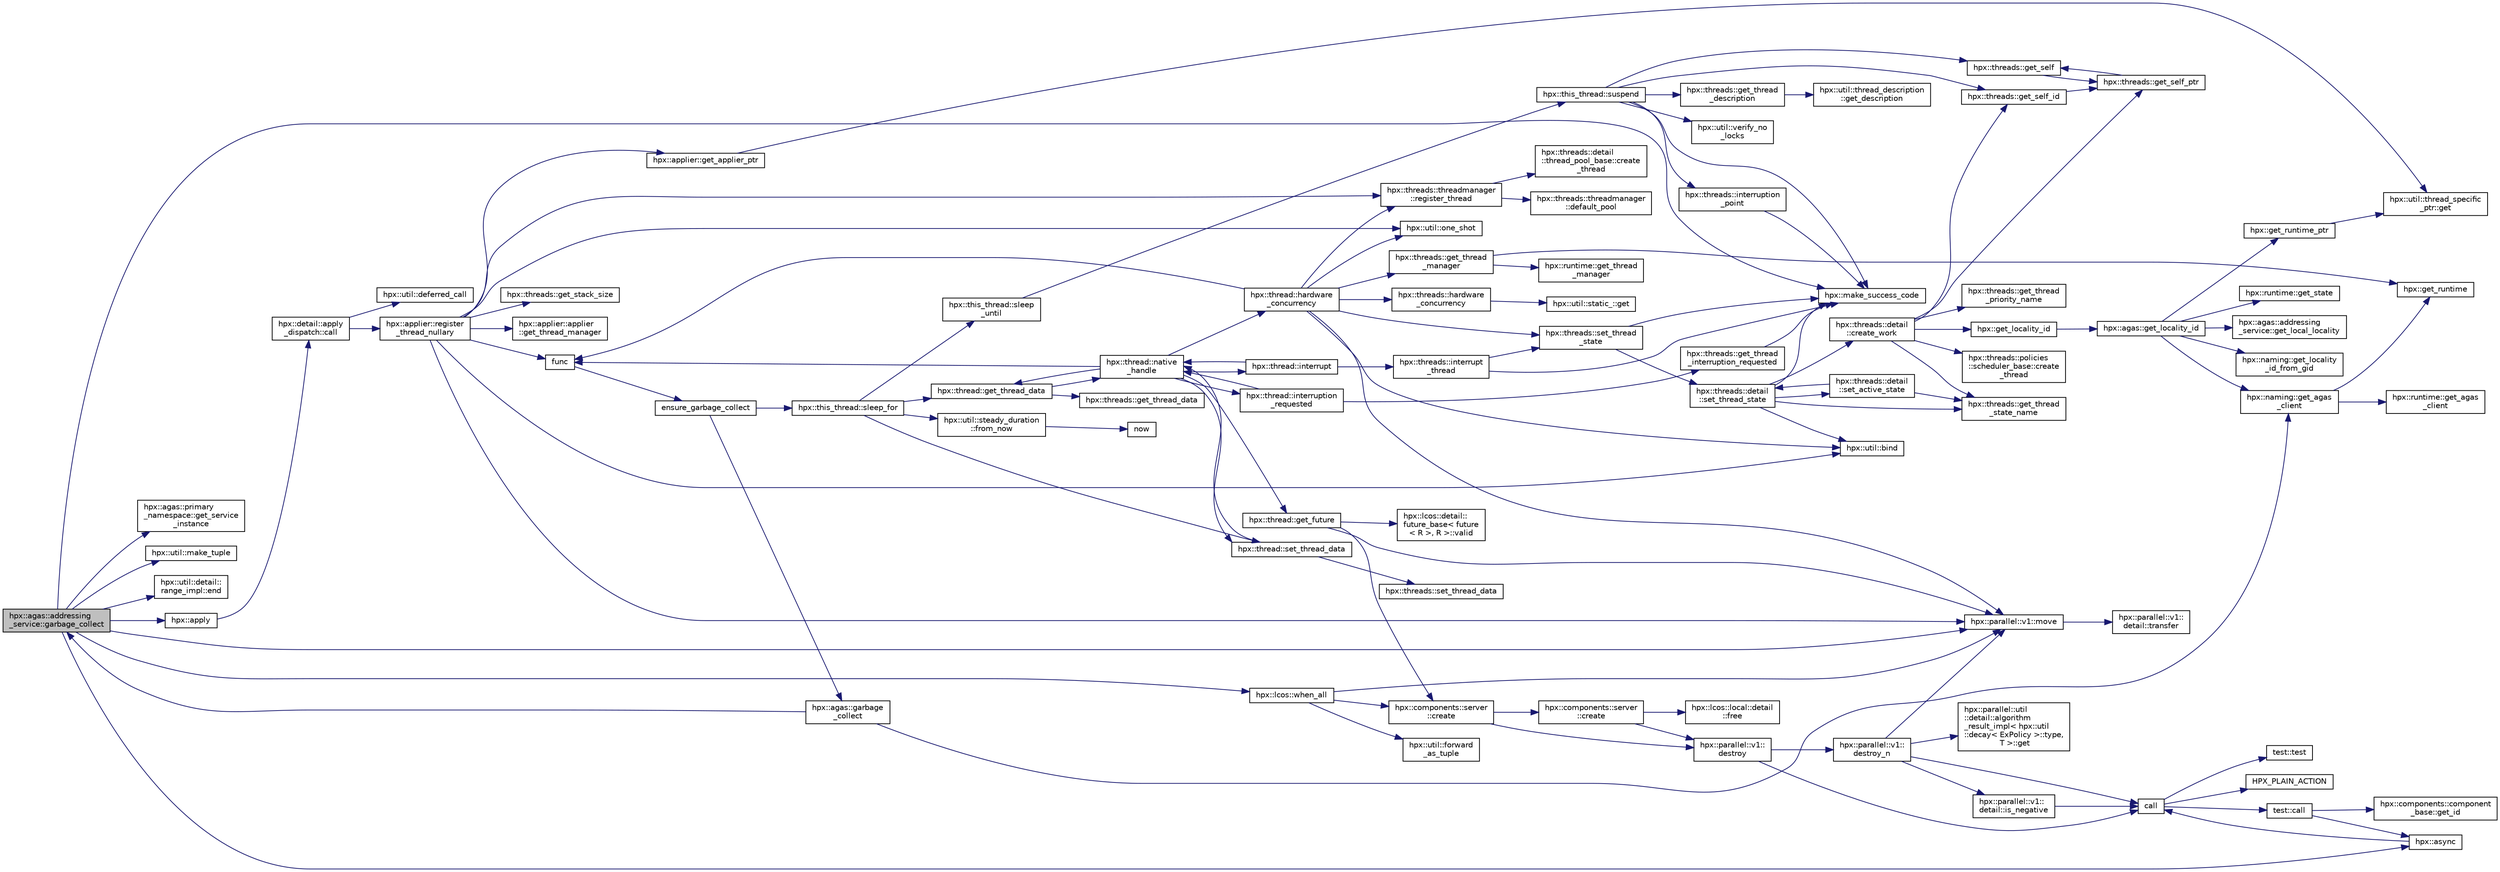 digraph "hpx::agas::addressing_service::garbage_collect"
{
  edge [fontname="Helvetica",fontsize="10",labelfontname="Helvetica",labelfontsize="10"];
  node [fontname="Helvetica",fontsize="10",shape=record];
  rankdir="LR";
  Node788 [label="hpx::agas::addressing\l_service::garbage_collect",height=0.2,width=0.4,color="black", fillcolor="grey75", style="filled", fontcolor="black"];
  Node788 -> Node789 [color="midnightblue",fontsize="10",style="solid",fontname="Helvetica"];
  Node789 [label="hpx::make_success_code",height=0.2,width=0.4,color="black", fillcolor="white", style="filled",URL="$d8/d83/namespacehpx.html#a0e8512a8f49e2a6c8185061181419d8f",tooltip="Returns error_code(hpx::success, \"success\", mode). "];
  Node788 -> Node790 [color="midnightblue",fontsize="10",style="solid",fontname="Helvetica"];
  Node790 [label="hpx::agas::primary\l_namespace::get_service\l_instance",height=0.2,width=0.4,color="black", fillcolor="white", style="filled",URL="$d1/d43/structhpx_1_1agas_1_1primary__namespace.html#a7630ff0f30ff8c23b13b4672c5350e2e"];
  Node788 -> Node791 [color="midnightblue",fontsize="10",style="solid",fontname="Helvetica"];
  Node791 [label="hpx::util::make_tuple",height=0.2,width=0.4,color="black", fillcolor="white", style="filled",URL="$df/dad/namespacehpx_1_1util.html#a06fa74211a987d208e013f400a9f5328"];
  Node788 -> Node792 [color="midnightblue",fontsize="10",style="solid",fontname="Helvetica"];
  Node792 [label="hpx::util::detail::\lrange_impl::end",height=0.2,width=0.4,color="black", fillcolor="white", style="filled",URL="$d4/d4a/namespacehpx_1_1util_1_1detail_1_1range__impl.html#afb2ea48b0902f52ee4d8b764807b4316"];
  Node788 -> Node793 [color="midnightblue",fontsize="10",style="solid",fontname="Helvetica"];
  Node793 [label="hpx::apply",height=0.2,width=0.4,color="black", fillcolor="white", style="filled",URL="$d8/d83/namespacehpx.html#aa87762f0db0731d385f3fdfdb25d59fc"];
  Node793 -> Node794 [color="midnightblue",fontsize="10",style="solid",fontname="Helvetica"];
  Node794 [label="hpx::detail::apply\l_dispatch::call",height=0.2,width=0.4,color="black", fillcolor="white", style="filled",URL="$db/de8/structhpx_1_1detail_1_1apply__dispatch.html#a0755fab16d281e74bcff0f8045be9459"];
  Node794 -> Node795 [color="midnightblue",fontsize="10",style="solid",fontname="Helvetica"];
  Node795 [label="hpx::applier::register\l_thread_nullary",height=0.2,width=0.4,color="black", fillcolor="white", style="filled",URL="$d8/dcb/namespacehpx_1_1applier.html#a401cd1145927e58d74d1eb52aaccd936"];
  Node795 -> Node796 [color="midnightblue",fontsize="10",style="solid",fontname="Helvetica"];
  Node796 [label="hpx::applier::get_applier_ptr",height=0.2,width=0.4,color="black", fillcolor="white", style="filled",URL="$d8/dcb/namespacehpx_1_1applier.html#a617483cf2b77ad3a0aa428ade7b35299"];
  Node796 -> Node797 [color="midnightblue",fontsize="10",style="solid",fontname="Helvetica"];
  Node797 [label="hpx::util::thread_specific\l_ptr::get",height=0.2,width=0.4,color="black", fillcolor="white", style="filled",URL="$d4/d4c/structhpx_1_1util_1_1thread__specific__ptr.html#a3b27d8520710478aa41d1f74206bdba9"];
  Node795 -> Node798 [color="midnightblue",fontsize="10",style="solid",fontname="Helvetica"];
  Node798 [label="func",height=0.2,width=0.4,color="black", fillcolor="white", style="filled",URL="$d8/dfd/id__type__ref__counting__1032_8cpp.html#ab811b86ea5107ffb3351fcaa29d2c652"];
  Node798 -> Node799 [color="midnightblue",fontsize="10",style="solid",fontname="Helvetica"];
  Node799 [label="ensure_garbage_collect",height=0.2,width=0.4,color="black", fillcolor="white", style="filled",URL="$d8/dfd/id__type__ref__counting__1032_8cpp.html#a5264b94bf7c262ac0e521fb290d476d5"];
  Node799 -> Node800 [color="midnightblue",fontsize="10",style="solid",fontname="Helvetica"];
  Node800 [label="hpx::this_thread::sleep_for",height=0.2,width=0.4,color="black", fillcolor="white", style="filled",URL="$d9/d52/namespacehpx_1_1this__thread.html#afc042a5a5fa52eef2d1d177a343435cf"];
  Node800 -> Node801 [color="midnightblue",fontsize="10",style="solid",fontname="Helvetica"];
  Node801 [label="hpx::this_thread::sleep\l_until",height=0.2,width=0.4,color="black", fillcolor="white", style="filled",URL="$d9/d52/namespacehpx_1_1this__thread.html#ae12a853980115b23ff0ab8ca06622658"];
  Node801 -> Node802 [color="midnightblue",fontsize="10",style="solid",fontname="Helvetica"];
  Node802 [label="hpx::this_thread::suspend",height=0.2,width=0.4,color="black", fillcolor="white", style="filled",URL="$d9/d52/namespacehpx_1_1this__thread.html#aca220026fb3014c0881d129fe31c0073"];
  Node802 -> Node803 [color="midnightblue",fontsize="10",style="solid",fontname="Helvetica"];
  Node803 [label="hpx::threads::get_self",height=0.2,width=0.4,color="black", fillcolor="white", style="filled",URL="$d7/d28/namespacehpx_1_1threads.html#a07daf4d6d29233f20d66d41ab7b5b8e8"];
  Node803 -> Node804 [color="midnightblue",fontsize="10",style="solid",fontname="Helvetica"];
  Node804 [label="hpx::threads::get_self_ptr",height=0.2,width=0.4,color="black", fillcolor="white", style="filled",URL="$d7/d28/namespacehpx_1_1threads.html#a22877ae347ad884cde3a51397dad6c53"];
  Node804 -> Node803 [color="midnightblue",fontsize="10",style="solid",fontname="Helvetica"];
  Node802 -> Node805 [color="midnightblue",fontsize="10",style="solid",fontname="Helvetica"];
  Node805 [label="hpx::threads::get_self_id",height=0.2,width=0.4,color="black", fillcolor="white", style="filled",URL="$d7/d28/namespacehpx_1_1threads.html#afafe0f900b9fac3d4ed3c747625c1cfe"];
  Node805 -> Node804 [color="midnightblue",fontsize="10",style="solid",fontname="Helvetica"];
  Node802 -> Node806 [color="midnightblue",fontsize="10",style="solid",fontname="Helvetica"];
  Node806 [label="hpx::threads::interruption\l_point",height=0.2,width=0.4,color="black", fillcolor="white", style="filled",URL="$d7/d28/namespacehpx_1_1threads.html#ada6ec56a12b050707311d8c628089059"];
  Node806 -> Node789 [color="midnightblue",fontsize="10",style="solid",fontname="Helvetica"];
  Node802 -> Node807 [color="midnightblue",fontsize="10",style="solid",fontname="Helvetica"];
  Node807 [label="hpx::util::verify_no\l_locks",height=0.2,width=0.4,color="black", fillcolor="white", style="filled",URL="$df/dad/namespacehpx_1_1util.html#ae0e1837ee6f09b79b26c2e788d2e9fc9"];
  Node802 -> Node808 [color="midnightblue",fontsize="10",style="solid",fontname="Helvetica"];
  Node808 [label="hpx::threads::get_thread\l_description",height=0.2,width=0.4,color="black", fillcolor="white", style="filled",URL="$d7/d28/namespacehpx_1_1threads.html#a42fc18a7a680f4e8bc633a4b4c956701"];
  Node808 -> Node809 [color="midnightblue",fontsize="10",style="solid",fontname="Helvetica"];
  Node809 [label="hpx::util::thread_description\l::get_description",height=0.2,width=0.4,color="black", fillcolor="white", style="filled",URL="$df/d9e/structhpx_1_1util_1_1thread__description.html#a8c834e14eca6eb228188022577f9f952"];
  Node802 -> Node789 [color="midnightblue",fontsize="10",style="solid",fontname="Helvetica"];
  Node800 -> Node810 [color="midnightblue",fontsize="10",style="solid",fontname="Helvetica"];
  Node810 [label="hpx::util::steady_duration\l::from_now",height=0.2,width=0.4,color="black", fillcolor="white", style="filled",URL="$d9/d4f/classhpx_1_1util_1_1steady__duration.html#a0132206d767cd0f7395507b40111a153"];
  Node810 -> Node811 [color="midnightblue",fontsize="10",style="solid",fontname="Helvetica"];
  Node811 [label="now",height=0.2,width=0.4,color="black", fillcolor="white", style="filled",URL="$de/db3/1d__stencil__1__omp_8cpp.html#a89e9667753dccfac455bd37a7a3a7b16"];
  Node800 -> Node812 [color="midnightblue",fontsize="10",style="solid",fontname="Helvetica"];
  Node812 [label="hpx::thread::get_thread_data",height=0.2,width=0.4,color="black", fillcolor="white", style="filled",URL="$de/d9b/classhpx_1_1thread.html#a4535ef82cec3b953d2c941d20e3e3904"];
  Node812 -> Node813 [color="midnightblue",fontsize="10",style="solid",fontname="Helvetica"];
  Node813 [label="hpx::threads::get_thread_data",height=0.2,width=0.4,color="black", fillcolor="white", style="filled",URL="$d7/d28/namespacehpx_1_1threads.html#a8737931ff6303807225f735b2b384ae4"];
  Node812 -> Node814 [color="midnightblue",fontsize="10",style="solid",fontname="Helvetica"];
  Node814 [label="hpx::thread::native\l_handle",height=0.2,width=0.4,color="black", fillcolor="white", style="filled",URL="$de/d9b/classhpx_1_1thread.html#acf48190d264ab64c1c4ec99d0b421b5a"];
  Node814 -> Node815 [color="midnightblue",fontsize="10",style="solid",fontname="Helvetica"];
  Node815 [label="hpx::thread::hardware\l_concurrency",height=0.2,width=0.4,color="black", fillcolor="white", style="filled",URL="$de/d9b/classhpx_1_1thread.html#a8e4fff210e02485ba493bc3a2a956c03"];
  Node815 -> Node816 [color="midnightblue",fontsize="10",style="solid",fontname="Helvetica"];
  Node816 [label="hpx::threads::hardware\l_concurrency",height=0.2,width=0.4,color="black", fillcolor="white", style="filled",URL="$d7/d28/namespacehpx_1_1threads.html#aa8752a235478d2ad7b5ac467b63ab527"];
  Node816 -> Node817 [color="midnightblue",fontsize="10",style="solid",fontname="Helvetica"];
  Node817 [label="hpx::util::static_::get",height=0.2,width=0.4,color="black", fillcolor="white", style="filled",URL="$d3/dbb/structhpx_1_1util_1_1static__.html#a2967c633948a3bf17a3b5405ef5a8318"];
  Node815 -> Node798 [color="midnightblue",fontsize="10",style="solid",fontname="Helvetica"];
  Node815 -> Node818 [color="midnightblue",fontsize="10",style="solid",fontname="Helvetica"];
  Node818 [label="hpx::util::bind",height=0.2,width=0.4,color="black", fillcolor="white", style="filled",URL="$df/dad/namespacehpx_1_1util.html#ad844caedf82a0173d6909d910c3e48c6"];
  Node815 -> Node819 [color="midnightblue",fontsize="10",style="solid",fontname="Helvetica"];
  Node819 [label="hpx::util::one_shot",height=0.2,width=0.4,color="black", fillcolor="white", style="filled",URL="$df/dad/namespacehpx_1_1util.html#a273e61be42a72415291e0ec0a4f28c7a"];
  Node815 -> Node820 [color="midnightblue",fontsize="10",style="solid",fontname="Helvetica"];
  Node820 [label="hpx::parallel::v1::move",height=0.2,width=0.4,color="black", fillcolor="white", style="filled",URL="$db/db9/namespacehpx_1_1parallel_1_1v1.html#aa7c4ede081ce786c9d1eb1adff495cfc"];
  Node820 -> Node821 [color="midnightblue",fontsize="10",style="solid",fontname="Helvetica"];
  Node821 [label="hpx::parallel::v1::\ldetail::transfer",height=0.2,width=0.4,color="black", fillcolor="white", style="filled",URL="$d2/ddd/namespacehpx_1_1parallel_1_1v1_1_1detail.html#ab1b56a05e1885ca7cc7ffa1804dd2f3c"];
  Node815 -> Node822 [color="midnightblue",fontsize="10",style="solid",fontname="Helvetica"];
  Node822 [label="hpx::threads::get_thread\l_manager",height=0.2,width=0.4,color="black", fillcolor="white", style="filled",URL="$d7/d28/namespacehpx_1_1threads.html#a076973c3a53beadde7d967e22c4f6cce"];
  Node822 -> Node823 [color="midnightblue",fontsize="10",style="solid",fontname="Helvetica"];
  Node823 [label="hpx::get_runtime",height=0.2,width=0.4,color="black", fillcolor="white", style="filled",URL="$d8/d83/namespacehpx.html#aef902cc6c7dd3b9fbadf34d1e850a070"];
  Node822 -> Node824 [color="midnightblue",fontsize="10",style="solid",fontname="Helvetica"];
  Node824 [label="hpx::runtime::get_thread\l_manager",height=0.2,width=0.4,color="black", fillcolor="white", style="filled",URL="$d0/d7b/classhpx_1_1runtime.html#a865b12d57fcd44a8d3dda3e35414f563"];
  Node815 -> Node825 [color="midnightblue",fontsize="10",style="solid",fontname="Helvetica"];
  Node825 [label="hpx::threads::threadmanager\l::register_thread",height=0.2,width=0.4,color="black", fillcolor="white", style="filled",URL="$d5/daa/classhpx_1_1threads_1_1threadmanager.html#a7f79c7578e08a60ca45eb276ce8133d8"];
  Node825 -> Node826 [color="midnightblue",fontsize="10",style="solid",fontname="Helvetica"];
  Node826 [label="hpx::threads::threadmanager\l::default_pool",height=0.2,width=0.4,color="black", fillcolor="white", style="filled",URL="$d5/daa/classhpx_1_1threads_1_1threadmanager.html#a851f067d03b5dd1c5e6a9a6a841e05df"];
  Node825 -> Node827 [color="midnightblue",fontsize="10",style="solid",fontname="Helvetica"];
  Node827 [label="hpx::threads::detail\l::thread_pool_base::create\l_thread",height=0.2,width=0.4,color="black", fillcolor="white", style="filled",URL="$de/dae/classhpx_1_1threads_1_1detail_1_1thread__pool__base.html#ad35d3779eef6f4528e62a26d71b34b34"];
  Node815 -> Node828 [color="midnightblue",fontsize="10",style="solid",fontname="Helvetica"];
  Node828 [label="hpx::threads::set_thread\l_state",height=0.2,width=0.4,color="black", fillcolor="white", style="filled",URL="$d7/d28/namespacehpx_1_1threads.html#ac0690ad16ad778bcc79dcd727cc33025",tooltip="Set the thread state of the thread referenced by the thread_id id. "];
  Node828 -> Node789 [color="midnightblue",fontsize="10",style="solid",fontname="Helvetica"];
  Node828 -> Node829 [color="midnightblue",fontsize="10",style="solid",fontname="Helvetica"];
  Node829 [label="hpx::threads::detail\l::set_thread_state",height=0.2,width=0.4,color="black", fillcolor="white", style="filled",URL="$d2/dd1/namespacehpx_1_1threads_1_1detail.html#af85ddc854c4a149bf1738eb1b111b9ab"];
  Node829 -> Node830 [color="midnightblue",fontsize="10",style="solid",fontname="Helvetica"];
  Node830 [label="hpx::threads::get_thread\l_state_name",height=0.2,width=0.4,color="black", fillcolor="white", style="filled",URL="$d7/d28/namespacehpx_1_1threads.html#a26f91ea8d2195f165c033241c5cd11db"];
  Node829 -> Node789 [color="midnightblue",fontsize="10",style="solid",fontname="Helvetica"];
  Node829 -> Node818 [color="midnightblue",fontsize="10",style="solid",fontname="Helvetica"];
  Node829 -> Node831 [color="midnightblue",fontsize="10",style="solid",fontname="Helvetica"];
  Node831 [label="hpx::threads::detail\l::set_active_state",height=0.2,width=0.4,color="black", fillcolor="white", style="filled",URL="$d2/dd1/namespacehpx_1_1threads_1_1detail.html#a45884a5bf04ad66a4f259231a3947e76"];
  Node831 -> Node830 [color="midnightblue",fontsize="10",style="solid",fontname="Helvetica"];
  Node831 -> Node829 [color="midnightblue",fontsize="10",style="solid",fontname="Helvetica"];
  Node829 -> Node832 [color="midnightblue",fontsize="10",style="solid",fontname="Helvetica"];
  Node832 [label="hpx::threads::detail\l::create_work",height=0.2,width=0.4,color="black", fillcolor="white", style="filled",URL="$d2/dd1/namespacehpx_1_1threads_1_1detail.html#ae22384a3c1b1a1940032fad068fb54b1"];
  Node832 -> Node830 [color="midnightblue",fontsize="10",style="solid",fontname="Helvetica"];
  Node832 -> Node833 [color="midnightblue",fontsize="10",style="solid",fontname="Helvetica"];
  Node833 [label="hpx::threads::get_thread\l_priority_name",height=0.2,width=0.4,color="black", fillcolor="white", style="filled",URL="$d7/d28/namespacehpx_1_1threads.html#a9c6b2fec0c1cf5b06ff83ce756ca6d42"];
  Node832 -> Node804 [color="midnightblue",fontsize="10",style="solid",fontname="Helvetica"];
  Node832 -> Node805 [color="midnightblue",fontsize="10",style="solid",fontname="Helvetica"];
  Node832 -> Node834 [color="midnightblue",fontsize="10",style="solid",fontname="Helvetica"];
  Node834 [label="hpx::get_locality_id",height=0.2,width=0.4,color="black", fillcolor="white", style="filled",URL="$d8/d83/namespacehpx.html#a158d7c54a657bb364c1704033010697b",tooltip="Return the number of the locality this function is being called from. "];
  Node834 -> Node835 [color="midnightblue",fontsize="10",style="solid",fontname="Helvetica"];
  Node835 [label="hpx::agas::get_locality_id",height=0.2,width=0.4,color="black", fillcolor="white", style="filled",URL="$dc/d54/namespacehpx_1_1agas.html#a491cc2ddecdf0f1a9129900caa6a4d3e"];
  Node835 -> Node836 [color="midnightblue",fontsize="10",style="solid",fontname="Helvetica"];
  Node836 [label="hpx::get_runtime_ptr",height=0.2,width=0.4,color="black", fillcolor="white", style="filled",URL="$d8/d83/namespacehpx.html#af29daf2bb3e01b4d6495a1742b6cce64"];
  Node836 -> Node797 [color="midnightblue",fontsize="10",style="solid",fontname="Helvetica"];
  Node835 -> Node837 [color="midnightblue",fontsize="10",style="solid",fontname="Helvetica"];
  Node837 [label="hpx::runtime::get_state",height=0.2,width=0.4,color="black", fillcolor="white", style="filled",URL="$d0/d7b/classhpx_1_1runtime.html#ab405f80e060dac95d624520f38b0524c"];
  Node835 -> Node838 [color="midnightblue",fontsize="10",style="solid",fontname="Helvetica"];
  Node838 [label="hpx::naming::get_agas\l_client",height=0.2,width=0.4,color="black", fillcolor="white", style="filled",URL="$d4/dc9/namespacehpx_1_1naming.html#a0408fffd5d34b620712a801b0ae3b032"];
  Node838 -> Node823 [color="midnightblue",fontsize="10",style="solid",fontname="Helvetica"];
  Node838 -> Node839 [color="midnightblue",fontsize="10",style="solid",fontname="Helvetica"];
  Node839 [label="hpx::runtime::get_agas\l_client",height=0.2,width=0.4,color="black", fillcolor="white", style="filled",URL="$d0/d7b/classhpx_1_1runtime.html#aeb5dddd30d6b9861669af8ad44d1a96a"];
  Node835 -> Node840 [color="midnightblue",fontsize="10",style="solid",fontname="Helvetica"];
  Node840 [label="hpx::agas::addressing\l_service::get_local_locality",height=0.2,width=0.4,color="black", fillcolor="white", style="filled",URL="$db/d58/structhpx_1_1agas_1_1addressing__service.html#ab52c19a37c2a7a006c6c15f90ad0539c"];
  Node835 -> Node841 [color="midnightblue",fontsize="10",style="solid",fontname="Helvetica"];
  Node841 [label="hpx::naming::get_locality\l_id_from_gid",height=0.2,width=0.4,color="black", fillcolor="white", style="filled",URL="$d4/dc9/namespacehpx_1_1naming.html#a7fd43037784560bd04fda9b49e33529f"];
  Node832 -> Node842 [color="midnightblue",fontsize="10",style="solid",fontname="Helvetica"];
  Node842 [label="hpx::threads::policies\l::scheduler_base::create\l_thread",height=0.2,width=0.4,color="black", fillcolor="white", style="filled",URL="$dd/d7e/structhpx_1_1threads_1_1policies_1_1scheduler__base.html#ad3b05cd7f363cc8e8410ce368c3794e0"];
  Node814 -> Node843 [color="midnightblue",fontsize="10",style="solid",fontname="Helvetica"];
  Node843 [label="hpx::thread::interrupt",height=0.2,width=0.4,color="black", fillcolor="white", style="filled",URL="$de/d9b/classhpx_1_1thread.html#ac34d0d033aa743c476a79dbc2e1a8a39"];
  Node843 -> Node844 [color="midnightblue",fontsize="10",style="solid",fontname="Helvetica"];
  Node844 [label="hpx::threads::interrupt\l_thread",height=0.2,width=0.4,color="black", fillcolor="white", style="filled",URL="$d7/d28/namespacehpx_1_1threads.html#a6bdda1a2aab61b9b13d274b5155d7e73"];
  Node844 -> Node789 [color="midnightblue",fontsize="10",style="solid",fontname="Helvetica"];
  Node844 -> Node828 [color="midnightblue",fontsize="10",style="solid",fontname="Helvetica"];
  Node843 -> Node814 [color="midnightblue",fontsize="10",style="solid",fontname="Helvetica"];
  Node814 -> Node845 [color="midnightblue",fontsize="10",style="solid",fontname="Helvetica"];
  Node845 [label="hpx::thread::interruption\l_requested",height=0.2,width=0.4,color="black", fillcolor="white", style="filled",URL="$de/d9b/classhpx_1_1thread.html#a33276bb4c20bbb0b1978944e18ef71b8"];
  Node845 -> Node846 [color="midnightblue",fontsize="10",style="solid",fontname="Helvetica"];
  Node846 [label="hpx::threads::get_thread\l_interruption_requested",height=0.2,width=0.4,color="black", fillcolor="white", style="filled",URL="$d7/d28/namespacehpx_1_1threads.html#ae64a7fdb8b5c8bac7be0c8282672a03b"];
  Node846 -> Node789 [color="midnightblue",fontsize="10",style="solid",fontname="Helvetica"];
  Node845 -> Node814 [color="midnightblue",fontsize="10",style="solid",fontname="Helvetica"];
  Node814 -> Node847 [color="midnightblue",fontsize="10",style="solid",fontname="Helvetica"];
  Node847 [label="hpx::thread::get_future",height=0.2,width=0.4,color="black", fillcolor="white", style="filled",URL="$de/d9b/classhpx_1_1thread.html#a87fdb0d8da826366fc190ed224900a64"];
  Node847 -> Node848 [color="midnightblue",fontsize="10",style="solid",fontname="Helvetica"];
  Node848 [label="hpx::lcos::detail::\lfuture_base\< future\l\< R \>, R \>::valid",height=0.2,width=0.4,color="black", fillcolor="white", style="filled",URL="$d5/dd7/classhpx_1_1lcos_1_1detail_1_1future__base.html#aaf7beb7374815614363033bd96573e75"];
  Node847 -> Node849 [color="midnightblue",fontsize="10",style="solid",fontname="Helvetica"];
  Node849 [label="hpx::components::server\l::create",height=0.2,width=0.4,color="black", fillcolor="white", style="filled",URL="$d2/da2/namespacehpx_1_1components_1_1server.html#ac776c89f3d68ceb910e8cee9fa937ab4",tooltip="Create arrays of components using their default constructor. "];
  Node849 -> Node850 [color="midnightblue",fontsize="10",style="solid",fontname="Helvetica"];
  Node850 [label="hpx::components::server\l::create",height=0.2,width=0.4,color="black", fillcolor="white", style="filled",URL="$d2/da2/namespacehpx_1_1components_1_1server.html#a77d26de181c97b444565e230577981bd"];
  Node850 -> Node851 [color="midnightblue",fontsize="10",style="solid",fontname="Helvetica"];
  Node851 [label="hpx::lcos::local::detail\l::free",height=0.2,width=0.4,color="black", fillcolor="white", style="filled",URL="$d4/dcb/namespacehpx_1_1lcos_1_1local_1_1detail.html#a55a940f019734e9bb045dc123cd80e48"];
  Node850 -> Node852 [color="midnightblue",fontsize="10",style="solid",fontname="Helvetica"];
  Node852 [label="hpx::parallel::v1::\ldestroy",height=0.2,width=0.4,color="black", fillcolor="white", style="filled",URL="$db/db9/namespacehpx_1_1parallel_1_1v1.html#acf303558375048e8a7cc9a2c2e09477f"];
  Node852 -> Node853 [color="midnightblue",fontsize="10",style="solid",fontname="Helvetica"];
  Node853 [label="call",height=0.2,width=0.4,color="black", fillcolor="white", style="filled",URL="$d2/d67/promise__1620_8cpp.html#a58357f0b82bc761e1d0b9091ed563a70"];
  Node853 -> Node854 [color="midnightblue",fontsize="10",style="solid",fontname="Helvetica"];
  Node854 [label="test::test",height=0.2,width=0.4,color="black", fillcolor="white", style="filled",URL="$d8/d89/structtest.html#ab42d5ece712d716b04cb3f686f297a26"];
  Node853 -> Node855 [color="midnightblue",fontsize="10",style="solid",fontname="Helvetica"];
  Node855 [label="HPX_PLAIN_ACTION",height=0.2,width=0.4,color="black", fillcolor="white", style="filled",URL="$d2/d67/promise__1620_8cpp.html#ab96aab827a4b1fcaf66cfe0ba83fef23"];
  Node853 -> Node856 [color="midnightblue",fontsize="10",style="solid",fontname="Helvetica"];
  Node856 [label="test::call",height=0.2,width=0.4,color="black", fillcolor="white", style="filled",URL="$d8/d89/structtest.html#aeb29e7ed6518b9426ccf1344c52620ae"];
  Node856 -> Node857 [color="midnightblue",fontsize="10",style="solid",fontname="Helvetica"];
  Node857 [label="hpx::async",height=0.2,width=0.4,color="black", fillcolor="white", style="filled",URL="$d8/d83/namespacehpx.html#acb7d8e37b73b823956ce144f9a57eaa4"];
  Node857 -> Node853 [color="midnightblue",fontsize="10",style="solid",fontname="Helvetica"];
  Node856 -> Node858 [color="midnightblue",fontsize="10",style="solid",fontname="Helvetica"];
  Node858 [label="hpx::components::component\l_base::get_id",height=0.2,width=0.4,color="black", fillcolor="white", style="filled",URL="$d2/de6/classhpx_1_1components_1_1component__base.html#a4c8fd93514039bdf01c48d66d82b19cd"];
  Node852 -> Node859 [color="midnightblue",fontsize="10",style="solid",fontname="Helvetica"];
  Node859 [label="hpx::parallel::v1::\ldestroy_n",height=0.2,width=0.4,color="black", fillcolor="white", style="filled",URL="$db/db9/namespacehpx_1_1parallel_1_1v1.html#a71d0691132a300690163f5636bcd5bd3"];
  Node859 -> Node860 [color="midnightblue",fontsize="10",style="solid",fontname="Helvetica"];
  Node860 [label="hpx::parallel::v1::\ldetail::is_negative",height=0.2,width=0.4,color="black", fillcolor="white", style="filled",URL="$d2/ddd/namespacehpx_1_1parallel_1_1v1_1_1detail.html#adf2e40fc4b20ad0fd442ee3118a4d527"];
  Node860 -> Node853 [color="midnightblue",fontsize="10",style="solid",fontname="Helvetica"];
  Node859 -> Node861 [color="midnightblue",fontsize="10",style="solid",fontname="Helvetica"];
  Node861 [label="hpx::parallel::util\l::detail::algorithm\l_result_impl\< hpx::util\l::decay\< ExPolicy \>::type,\l T \>::get",height=0.2,width=0.4,color="black", fillcolor="white", style="filled",URL="$d2/d42/structhpx_1_1parallel_1_1util_1_1detail_1_1algorithm__result__impl.html#ab5b051e8ec74eff5e0e62fd63f5d377e"];
  Node859 -> Node820 [color="midnightblue",fontsize="10",style="solid",fontname="Helvetica"];
  Node859 -> Node853 [color="midnightblue",fontsize="10",style="solid",fontname="Helvetica"];
  Node849 -> Node852 [color="midnightblue",fontsize="10",style="solid",fontname="Helvetica"];
  Node847 -> Node820 [color="midnightblue",fontsize="10",style="solid",fontname="Helvetica"];
  Node814 -> Node812 [color="midnightblue",fontsize="10",style="solid",fontname="Helvetica"];
  Node814 -> Node862 [color="midnightblue",fontsize="10",style="solid",fontname="Helvetica"];
  Node862 [label="hpx::thread::set_thread_data",height=0.2,width=0.4,color="black", fillcolor="white", style="filled",URL="$de/d9b/classhpx_1_1thread.html#a7317a3cf5251f3b33c990449570d4cea"];
  Node862 -> Node863 [color="midnightblue",fontsize="10",style="solid",fontname="Helvetica"];
  Node863 [label="hpx::threads::set_thread_data",height=0.2,width=0.4,color="black", fillcolor="white", style="filled",URL="$d7/d28/namespacehpx_1_1threads.html#a00a625acc149fce3ae38e4340454acf7"];
  Node862 -> Node814 [color="midnightblue",fontsize="10",style="solid",fontname="Helvetica"];
  Node814 -> Node798 [color="midnightblue",fontsize="10",style="solid",fontname="Helvetica"];
  Node800 -> Node862 [color="midnightblue",fontsize="10",style="solid",fontname="Helvetica"];
  Node799 -> Node864 [color="midnightblue",fontsize="10",style="solid",fontname="Helvetica"];
  Node864 [label="hpx::agas::garbage\l_collect",height=0.2,width=0.4,color="black", fillcolor="white", style="filled",URL="$dc/d54/namespacehpx_1_1agas.html#a951337adc4f9bd6df00a50737468e911"];
  Node864 -> Node838 [color="midnightblue",fontsize="10",style="solid",fontname="Helvetica"];
  Node864 -> Node788 [color="midnightblue",fontsize="10",style="solid",fontname="Helvetica"];
  Node795 -> Node818 [color="midnightblue",fontsize="10",style="solid",fontname="Helvetica"];
  Node795 -> Node819 [color="midnightblue",fontsize="10",style="solid",fontname="Helvetica"];
  Node795 -> Node820 [color="midnightblue",fontsize="10",style="solid",fontname="Helvetica"];
  Node795 -> Node865 [color="midnightblue",fontsize="10",style="solid",fontname="Helvetica"];
  Node865 [label="hpx::threads::get_stack_size",height=0.2,width=0.4,color="black", fillcolor="white", style="filled",URL="$d7/d28/namespacehpx_1_1threads.html#af597241b3c2785150be206737ca04aa6",tooltip="The get_stack_size function is part of the thread related API. It. "];
  Node795 -> Node866 [color="midnightblue",fontsize="10",style="solid",fontname="Helvetica"];
  Node866 [label="hpx::applier::applier\l::get_thread_manager",height=0.2,width=0.4,color="black", fillcolor="white", style="filled",URL="$da/dcb/classhpx_1_1applier_1_1applier.html#acc36d583973701e573be39da97bba866",tooltip="Access the thread-manager instance associated with this applier. "];
  Node795 -> Node825 [color="midnightblue",fontsize="10",style="solid",fontname="Helvetica"];
  Node794 -> Node867 [color="midnightblue",fontsize="10",style="solid",fontname="Helvetica"];
  Node867 [label="hpx::util::deferred_call",height=0.2,width=0.4,color="black", fillcolor="white", style="filled",URL="$df/dad/namespacehpx_1_1util.html#acdded623c658a7a3436f7e76bc9d881c"];
  Node788 -> Node820 [color="midnightblue",fontsize="10",style="solid",fontname="Helvetica"];
  Node788 -> Node857 [color="midnightblue",fontsize="10",style="solid",fontname="Helvetica"];
  Node788 -> Node868 [color="midnightblue",fontsize="10",style="solid",fontname="Helvetica"];
  Node868 [label="hpx::lcos::when_all",height=0.2,width=0.4,color="black", fillcolor="white", style="filled",URL="$d2/dc9/namespacehpx_1_1lcos.html#a1a6fb024d8690923fb185d5aee204d54"];
  Node868 -> Node869 [color="midnightblue",fontsize="10",style="solid",fontname="Helvetica"];
  Node869 [label="hpx::util::forward\l_as_tuple",height=0.2,width=0.4,color="black", fillcolor="white", style="filled",URL="$df/dad/namespacehpx_1_1util.html#ab7c31e3f24c3302a4f67b6735a6fa597"];
  Node868 -> Node820 [color="midnightblue",fontsize="10",style="solid",fontname="Helvetica"];
  Node868 -> Node849 [color="midnightblue",fontsize="10",style="solid",fontname="Helvetica"];
}
